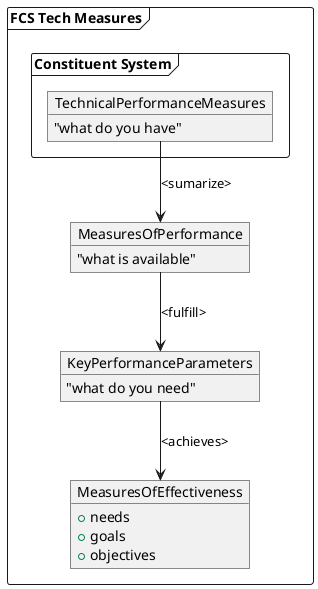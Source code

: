 @startuml measures

skinparam Linetype polyline
' !theme spacelab

frame "FCS Tech Measures" as measures {
    
        object MeasuresOfEffectiveness {
            + needs 
            + goals 
            + objectives
        }

        object KeyPerformanceParameters {
            "what do you need"
        }

        object MeasuresOfPerformance {
            "what is available"
        }
    frame "Constituent System" as cs {
        object TechnicalPerformanceMeasures {
            "what do you have"
        }
    }
}

TechnicalPerformanceMeasures --> MeasuresOfPerformance : <sumarize>
MeasuresOfPerformance --> KeyPerformanceParameters : <fulfill>
KeyPerformanceParameters --> MeasuresOfEffectiveness : <achieves>

@enduml